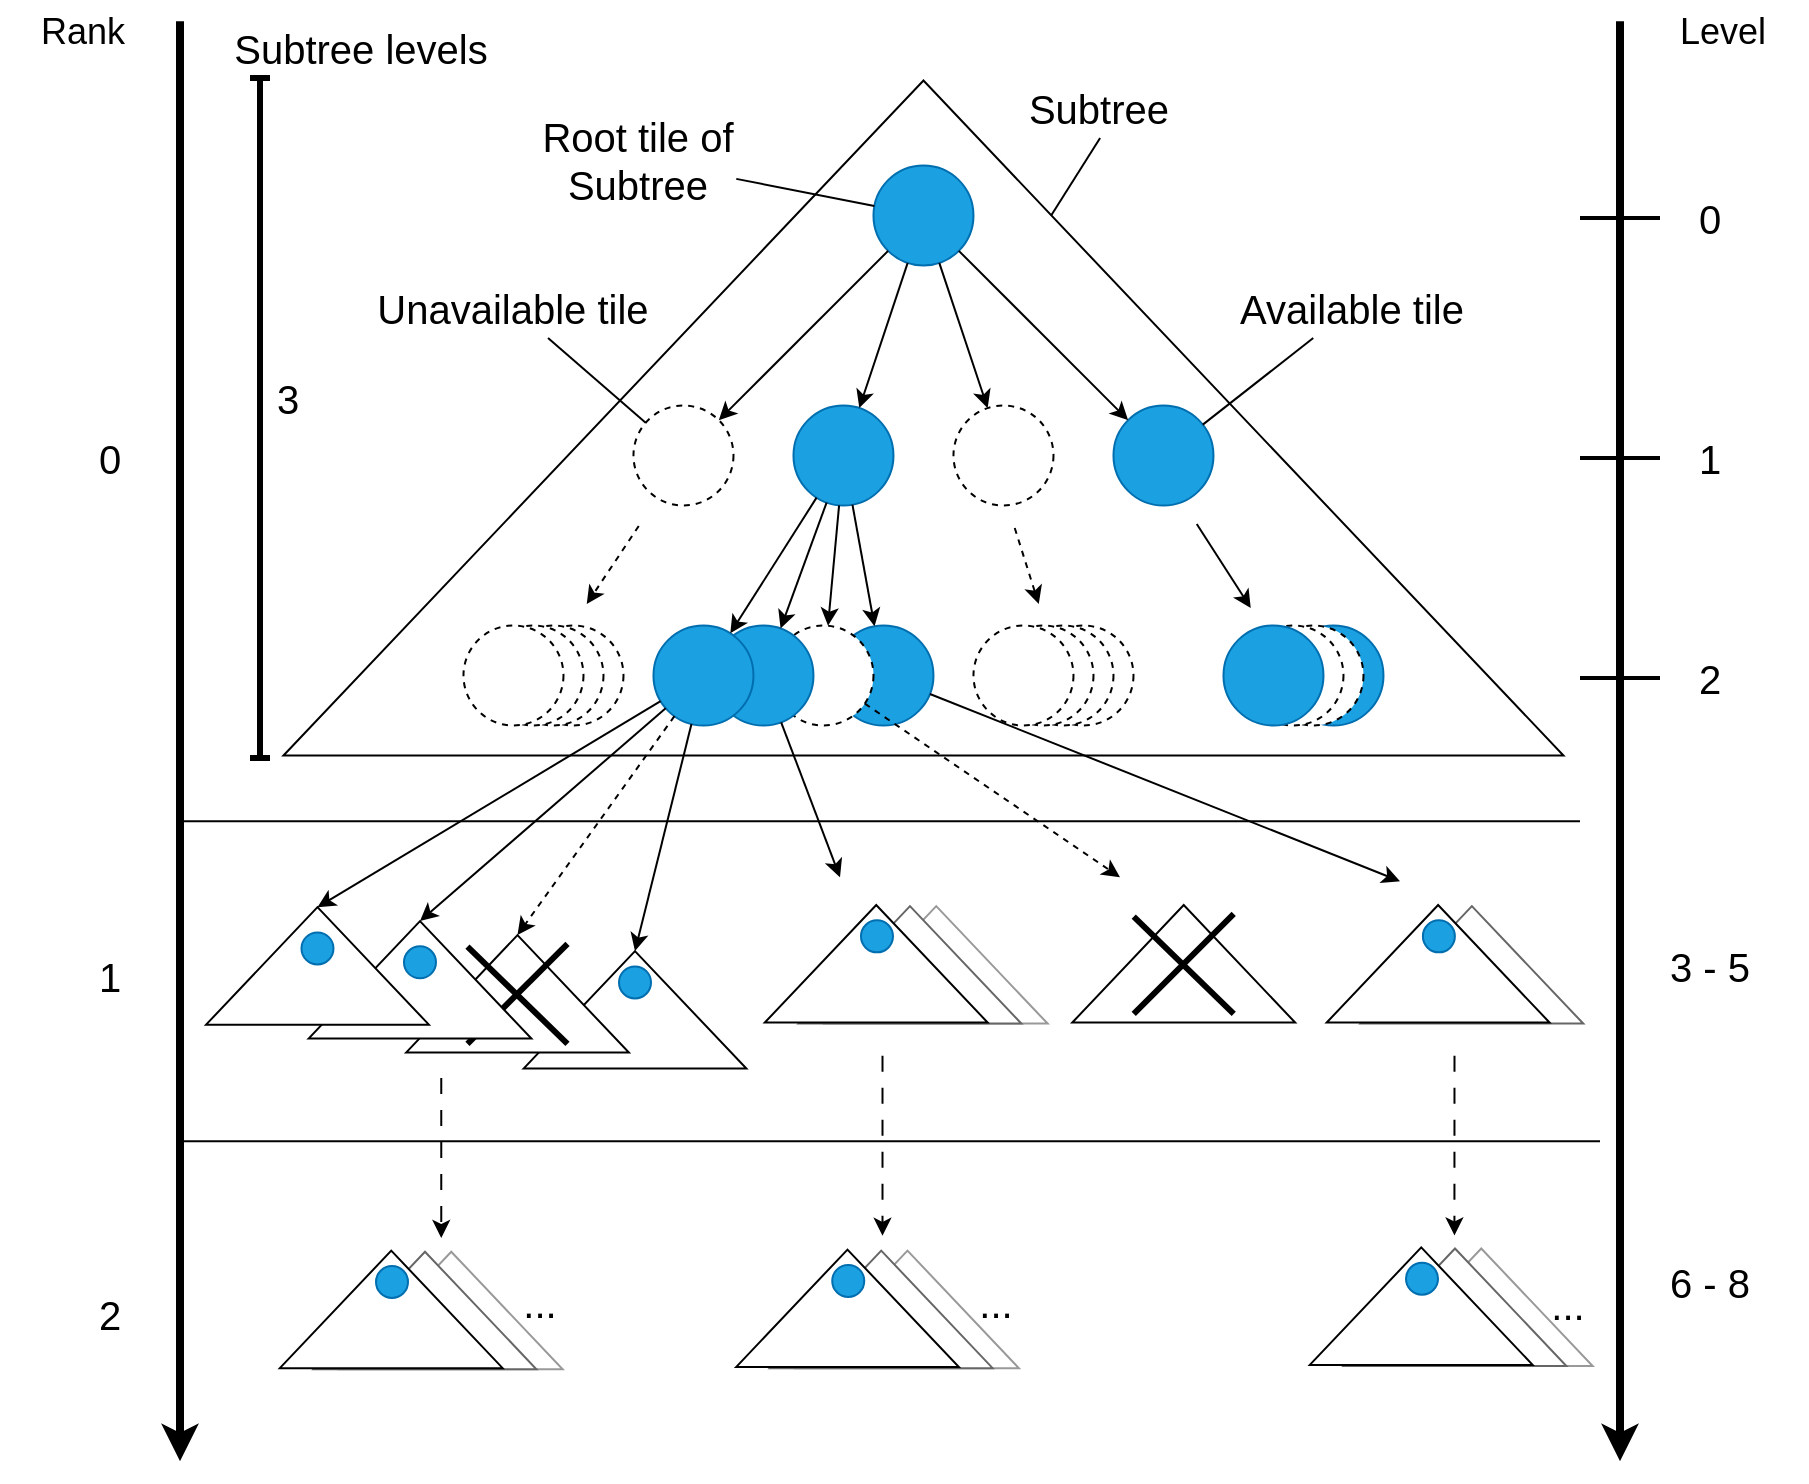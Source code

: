 <mxfile version="24.7.1" type="device">
  <diagram name="Page-1" id="GsoptUx2BKwMgP37zcHH">
    <mxGraphModel dx="1728" dy="915" grid="1" gridSize="10" guides="1" tooltips="1" connect="1" arrows="1" fold="1" page="1" pageScale="1" pageWidth="827" pageHeight="1169" math="0" shadow="0">
      <root>
        <mxCell id="0" />
        <mxCell id="1" parent="0" />
        <mxCell id="QDlO4yR1_Mp4Ph0Y1l6y-395" value="" style="triangle;whiteSpace=wrap;html=1;rotation=-90;fillColor=default;" vertex="1" parent="1">
          <mxGeometry x="592.49" y="467.18" width="58.75" height="111.41" as="geometry" />
        </mxCell>
        <mxCell id="QDlO4yR1_Mp4Ph0Y1l6y-396" value="" style="group" vertex="1" connectable="0" parent="1">
          <mxGeometry x="596.86" y="497.89" width="54.38" height="80.7" as="geometry" />
        </mxCell>
        <mxCell id="QDlO4yR1_Mp4Ph0Y1l6y-397" value="" style="endArrow=none;html=1;rounded=0;strokeWidth=3;" edge="1" parent="QDlO4yR1_Mp4Ph0Y1l6y-396">
          <mxGeometry width="50" height="50" relative="1" as="geometry">
            <mxPoint y="1.41" as="sourcePoint" />
            <mxPoint x="50" y="50" as="targetPoint" />
          </mxGeometry>
        </mxCell>
        <mxCell id="QDlO4yR1_Mp4Ph0Y1l6y-398" value="" style="endArrow=none;html=1;rounded=0;strokeWidth=3;" edge="1" parent="QDlO4yR1_Mp4Ph0Y1l6y-396">
          <mxGeometry width="50" height="50" relative="1" as="geometry">
            <mxPoint y="50" as="sourcePoint" />
            <mxPoint x="50" as="targetPoint" />
          </mxGeometry>
        </mxCell>
        <mxCell id="QDlO4yR1_Mp4Ph0Y1l6y-383" value="" style="triangle;whiteSpace=wrap;html=1;rotation=-90;fillColor=default;strokeColor=#999999;" vertex="1" parent="1">
          <mxGeometry x="468.74" y="467.72" width="58.75" height="111.41" as="geometry" />
        </mxCell>
        <mxCell id="QDlO4yR1_Mp4Ph0Y1l6y-382" value="" style="triangle;whiteSpace=wrap;html=1;rotation=-90;fillColor=default;strokeColor=#666666;" vertex="1" parent="1">
          <mxGeometry x="455.61" y="467.72" width="58.75" height="111.41" as="geometry" />
        </mxCell>
        <mxCell id="QDlO4yR1_Mp4Ph0Y1l6y-372" value="" style="triangle;whiteSpace=wrap;html=1;rotation=-90;fillColor=default;" vertex="1" parent="1">
          <mxGeometry x="318.12" y="490.21" width="58.75" height="111.41" as="geometry" />
        </mxCell>
        <mxCell id="QDlO4yR1_Mp4Ph0Y1l6y-377" value="" style="ellipse;whiteSpace=wrap;html=1;aspect=fixed;fillColor=#1ba1e2;strokeColor=#006EAF;fontColor=#ffffff;" vertex="1" parent="1">
          <mxGeometry x="339.5" y="524.21" width="16" height="16" as="geometry" />
        </mxCell>
        <mxCell id="QDlO4yR1_Mp4Ph0Y1l6y-381" value="" style="triangle;whiteSpace=wrap;html=1;rotation=-90;fillColor=default;" vertex="1" parent="1">
          <mxGeometry x="259.37" y="482.21" width="58.75" height="111.41" as="geometry" />
        </mxCell>
        <mxCell id="QDlO4yR1_Mp4Ph0Y1l6y-373" value="" style="group" vertex="1" connectable="0" parent="1">
          <mxGeometry x="264.37" y="509.07" width="54.38" height="80.7" as="geometry" />
        </mxCell>
        <mxCell id="QDlO4yR1_Mp4Ph0Y1l6y-374" value="" style="endArrow=none;html=1;rounded=0;strokeWidth=3;" edge="1" parent="QDlO4yR1_Mp4Ph0Y1l6y-373">
          <mxGeometry width="50" height="50" relative="1" as="geometry">
            <mxPoint x="-0.63" y="5.26" as="sourcePoint" />
            <mxPoint x="49.37" y="53.85" as="targetPoint" />
          </mxGeometry>
        </mxCell>
        <mxCell id="QDlO4yR1_Mp4Ph0Y1l6y-375" value="" style="endArrow=none;html=1;rounded=0;strokeWidth=3;" edge="1" parent="QDlO4yR1_Mp4Ph0Y1l6y-373">
          <mxGeometry width="50" height="50" relative="1" as="geometry">
            <mxPoint x="-0.63" y="53.85" as="sourcePoint" />
            <mxPoint x="49.37" y="3.85" as="targetPoint" />
          </mxGeometry>
        </mxCell>
        <mxCell id="QDlO4yR1_Mp4Ph0Y1l6y-371" value="" style="triangle;whiteSpace=wrap;html=1;rotation=-90;fillColor=default;" vertex="1" parent="1">
          <mxGeometry x="210.62" y="475.21" width="58.75" height="111.41" as="geometry" />
        </mxCell>
        <mxCell id="QDlO4yR1_Mp4Ph0Y1l6y-1" value="" style="triangle;whiteSpace=wrap;html=1;rotation=-90;fillColor=default;" vertex="1" parent="1">
          <mxGeometry x="322.99" y="-70" width="337.5" height="640" as="geometry" />
        </mxCell>
        <mxCell id="QDlO4yR1_Mp4Ph0Y1l6y-2" value="" style="ellipse;whiteSpace=wrap;html=1;aspect=fixed;fillColor=#1ba1e2;strokeColor=#006EAF;fontColor=#ffffff;" vertex="1" parent="1">
          <mxGeometry x="466.74" y="123.75" width="50" height="50" as="geometry" />
        </mxCell>
        <mxCell id="QDlO4yR1_Mp4Ph0Y1l6y-3" value="" style="ellipse;whiteSpace=wrap;html=1;aspect=fixed;dashed=1;" vertex="1" parent="1">
          <mxGeometry x="346.74" y="243.75" width="50" height="50" as="geometry" />
        </mxCell>
        <mxCell id="QDlO4yR1_Mp4Ph0Y1l6y-4" value="" style="ellipse;whiteSpace=wrap;html=1;aspect=fixed;fillColor=#1ba1e2;fontColor=#ffffff;strokeColor=#006EAF;" vertex="1" parent="1">
          <mxGeometry x="426.74" y="243.75" width="50" height="50" as="geometry" />
        </mxCell>
        <mxCell id="QDlO4yR1_Mp4Ph0Y1l6y-5" value="" style="ellipse;whiteSpace=wrap;html=1;aspect=fixed;dashed=1;" vertex="1" parent="1">
          <mxGeometry x="506.74" y="243.75" width="50" height="50" as="geometry" />
        </mxCell>
        <mxCell id="QDlO4yR1_Mp4Ph0Y1l6y-6" value="" style="ellipse;whiteSpace=wrap;html=1;aspect=fixed;fillColor=#1ba1e2;fontColor=#ffffff;strokeColor=#006EAF;" vertex="1" parent="1">
          <mxGeometry x="586.74" y="243.75" width="50" height="50" as="geometry" />
        </mxCell>
        <mxCell id="QDlO4yR1_Mp4Ph0Y1l6y-23" value="" style="ellipse;whiteSpace=wrap;html=1;aspect=fixed;fillColor=#1ba1e2;fontColor=#ffffff;strokeColor=#006EAF;" vertex="1" parent="1">
          <mxGeometry x="671.74" y="353.75" width="50" height="50" as="geometry" />
        </mxCell>
        <mxCell id="QDlO4yR1_Mp4Ph0Y1l6y-24" value="" style="ellipse;whiteSpace=wrap;html=1;aspect=fixed;dashed=1;" vertex="1" parent="1">
          <mxGeometry x="661.74" y="353.75" width="50" height="50" as="geometry" />
        </mxCell>
        <mxCell id="QDlO4yR1_Mp4Ph0Y1l6y-25" value="" style="ellipse;whiteSpace=wrap;html=1;aspect=fixed;dashed=1;" vertex="1" parent="1">
          <mxGeometry x="651.74" y="353.75" width="50" height="50" as="geometry" />
        </mxCell>
        <mxCell id="QDlO4yR1_Mp4Ph0Y1l6y-26" value="" style="ellipse;whiteSpace=wrap;html=1;aspect=fixed;fillColor=#1ba1e2;fontColor=#ffffff;strokeColor=#006EAF;" vertex="1" parent="1">
          <mxGeometry x="641.74" y="353.75" width="50" height="50" as="geometry" />
        </mxCell>
        <mxCell id="QDlO4yR1_Mp4Ph0Y1l6y-13" value="" style="ellipse;whiteSpace=wrap;html=1;aspect=fixed;fillColor=#1ba1e2;fontColor=#ffffff;strokeColor=#006EAF;" vertex="1" parent="1">
          <mxGeometry x="446.74" y="353.75" width="50" height="50" as="geometry" />
        </mxCell>
        <mxCell id="QDlO4yR1_Mp4Ph0Y1l6y-14" value="" style="ellipse;whiteSpace=wrap;html=1;aspect=fixed;dashed=1;" vertex="1" parent="1">
          <mxGeometry x="416.74" y="353.75" width="50" height="50" as="geometry" />
        </mxCell>
        <mxCell id="QDlO4yR1_Mp4Ph0Y1l6y-15" value="" style="ellipse;whiteSpace=wrap;html=1;aspect=fixed;fillColor=#1ba1e2;fontColor=#ffffff;strokeColor=#006EAF;" vertex="1" parent="1">
          <mxGeometry x="386.74" y="353.75" width="50" height="50" as="geometry" />
        </mxCell>
        <mxCell id="QDlO4yR1_Mp4Ph0Y1l6y-16" value="" style="ellipse;whiteSpace=wrap;html=1;aspect=fixed;fillColor=#1ba1e2;fontColor=#ffffff;strokeColor=#006EAF;" vertex="1" parent="1">
          <mxGeometry x="356.74" y="353.75" width="50" height="50" as="geometry" />
        </mxCell>
        <mxCell id="QDlO4yR1_Mp4Ph0Y1l6y-355" value="" style="triangle;whiteSpace=wrap;html=1;rotation=-90;fillColor=default;" vertex="1" parent="1">
          <mxGeometry x="159.37" y="468.26" width="58.75" height="111.41" as="geometry" />
        </mxCell>
        <mxCell id="QDlO4yR1_Mp4Ph0Y1l6y-356" value="" style="triangle;whiteSpace=wrap;html=1;rotation=-90;fillColor=default;" vertex="1" parent="1">
          <mxGeometry x="438.74" y="467.18" width="58.75" height="111.41" as="geometry" />
        </mxCell>
        <mxCell id="QDlO4yR1_Mp4Ph0Y1l6y-360" value="" style="endArrow=classic;html=1;rounded=0;entryX=1;entryY=0.5;entryDx=0;entryDy=0;" edge="1" parent="1" source="QDlO4yR1_Mp4Ph0Y1l6y-16" target="QDlO4yR1_Mp4Ph0Y1l6y-355">
          <mxGeometry width="50" height="50" relative="1" as="geometry">
            <mxPoint x="462.5" y="433.75" as="sourcePoint" />
            <mxPoint x="512.5" y="383.75" as="targetPoint" />
          </mxGeometry>
        </mxCell>
        <mxCell id="QDlO4yR1_Mp4Ph0Y1l6y-361" value="" style="endArrow=classic;html=1;rounded=0;" edge="1" parent="1" source="QDlO4yR1_Mp4Ph0Y1l6y-15">
          <mxGeometry width="50" height="50" relative="1" as="geometry">
            <mxPoint x="362.5" y="413.75" as="sourcePoint" />
            <mxPoint x="450" y="479.62" as="targetPoint" />
          </mxGeometry>
        </mxCell>
        <mxCell id="QDlO4yR1_Mp4Ph0Y1l6y-367" value="" style="ellipse;whiteSpace=wrap;html=1;aspect=fixed;fillColor=#1ba1e2;strokeColor=#006EAF;fontColor=#ffffff;" vertex="1" parent="1">
          <mxGeometry x="180.74" y="507.21" width="16" height="16" as="geometry" />
        </mxCell>
        <mxCell id="QDlO4yR1_Mp4Ph0Y1l6y-368" value="" style="ellipse;whiteSpace=wrap;html=1;aspect=fixed;fillColor=#1ba1e2;strokeColor=#006EAF;fontColor=#ffffff;" vertex="1" parent="1">
          <mxGeometry x="460.49" y="501.18" width="16" height="16" as="geometry" />
        </mxCell>
        <mxCell id="QDlO4yR1_Mp4Ph0Y1l6y-370" value="&lt;font style=&quot;font-size: 20px;&quot;&gt;Subtree&lt;/font&gt;" style="text;html=1;align=center;verticalAlign=middle;whiteSpace=wrap;rounded=0;" vertex="1" parent="1">
          <mxGeometry x="538.49" y="80" width="83.13" height="30" as="geometry" />
        </mxCell>
        <mxCell id="QDlO4yR1_Mp4Ph0Y1l6y-376" value="" style="ellipse;whiteSpace=wrap;html=1;aspect=fixed;fillColor=#1ba1e2;strokeColor=#006EAF;fontColor=#ffffff;" vertex="1" parent="1">
          <mxGeometry x="231.99" y="514.16" width="16" height="16" as="geometry" />
        </mxCell>
        <mxCell id="QDlO4yR1_Mp4Ph0Y1l6y-378" value="" style="endArrow=classic;html=1;rounded=0;entryX=1;entryY=0.5;entryDx=0;entryDy=0;" edge="1" parent="1" source="QDlO4yR1_Mp4Ph0Y1l6y-16" target="QDlO4yR1_Mp4Ph0Y1l6y-371">
          <mxGeometry width="50" height="50" relative="1" as="geometry">
            <mxPoint x="340.63" y="401" as="sourcePoint" />
            <mxPoint x="119.63" y="529" as="targetPoint" />
          </mxGeometry>
        </mxCell>
        <mxCell id="QDlO4yR1_Mp4Ph0Y1l6y-379" value="" style="endArrow=classic;html=1;rounded=0;entryX=1;entryY=0.5;entryDx=0;entryDy=0;" edge="1" parent="1" source="QDlO4yR1_Mp4Ph0Y1l6y-16" target="QDlO4yR1_Mp4Ph0Y1l6y-372">
          <mxGeometry width="50" height="50" relative="1" as="geometry">
            <mxPoint x="350.63" y="411" as="sourcePoint" />
            <mxPoint x="129.63" y="539" as="targetPoint" />
          </mxGeometry>
        </mxCell>
        <mxCell id="QDlO4yR1_Mp4Ph0Y1l6y-385" value="" style="triangle;whiteSpace=wrap;html=1;rotation=-90;fillColor=default;strokeColor=#666666;" vertex="1" parent="1">
          <mxGeometry x="736.56" y="467.72" width="58.75" height="111.41" as="geometry" />
        </mxCell>
        <mxCell id="QDlO4yR1_Mp4Ph0Y1l6y-386" value="" style="triangle;whiteSpace=wrap;html=1;rotation=-90;fillColor=default;" vertex="1" parent="1">
          <mxGeometry x="719.69" y="467.18" width="58.75" height="111.41" as="geometry" />
        </mxCell>
        <mxCell id="QDlO4yR1_Mp4Ph0Y1l6y-387" value="" style="ellipse;whiteSpace=wrap;html=1;aspect=fixed;fillColor=#1ba1e2;strokeColor=#006EAF;fontColor=#ffffff;" vertex="1" parent="1">
          <mxGeometry x="741.44" y="501.18" width="16" height="16" as="geometry" />
        </mxCell>
        <mxCell id="QDlO4yR1_Mp4Ph0Y1l6y-388" value="" style="endArrow=classic;html=1;rounded=0;" edge="1" parent="1" source="QDlO4yR1_Mp4Ph0Y1l6y-13">
          <mxGeometry width="50" height="50" relative="1" as="geometry">
            <mxPoint x="404.63" y="410" as="sourcePoint" />
            <mxPoint x="730" y="481.62" as="targetPoint" />
          </mxGeometry>
        </mxCell>
        <mxCell id="QDlO4yR1_Mp4Ph0Y1l6y-389" value="" style="endArrow=classic;html=1;rounded=0;entryX=1;entryY=0.5;entryDx=0;entryDy=0;dashed=1;" edge="1" parent="1" source="QDlO4yR1_Mp4Ph0Y1l6y-16" target="QDlO4yR1_Mp4Ph0Y1l6y-381">
          <mxGeometry width="50" height="50" relative="1" as="geometry">
            <mxPoint x="356.63" y="413" as="sourcePoint" />
            <mxPoint x="318.63" y="573" as="targetPoint" />
          </mxGeometry>
        </mxCell>
        <mxCell id="QDlO4yR1_Mp4Ph0Y1l6y-390" value="" style="endArrow=classic;html=1;rounded=0;dashed=1;" edge="1" parent="1" source="QDlO4yR1_Mp4Ph0Y1l6y-14">
          <mxGeometry width="50" height="50" relative="1" as="geometry">
            <mxPoint x="404.63" y="410" as="sourcePoint" />
            <mxPoint x="590" y="479.62" as="targetPoint" />
          </mxGeometry>
        </mxCell>
        <mxCell id="QDlO4yR1_Mp4Ph0Y1l6y-392" value="" style="endArrow=none;html=1;rounded=0;entryX=0.5;entryY=1;entryDx=0;entryDy=0;" edge="1" parent="1" source="QDlO4yR1_Mp4Ph0Y1l6y-1" target="QDlO4yR1_Mp4Ph0Y1l6y-370">
          <mxGeometry width="50" height="50" relative="1" as="geometry">
            <mxPoint x="429.87" y="410" as="sourcePoint" />
            <mxPoint x="479.87" y="360" as="targetPoint" />
          </mxGeometry>
        </mxCell>
        <mxCell id="QDlO4yR1_Mp4Ph0Y1l6y-393" value="&lt;font style=&quot;font-size: 20px;&quot;&gt;Available tile&lt;/font&gt;" style="text;html=1;align=center;verticalAlign=middle;whiteSpace=wrap;rounded=0;" vertex="1" parent="1">
          <mxGeometry x="641.65" y="180" width="128.22" height="30" as="geometry" />
        </mxCell>
        <mxCell id="QDlO4yR1_Mp4Ph0Y1l6y-394" value="" style="endArrow=none;html=1;rounded=0;" edge="1" parent="1" source="QDlO4yR1_Mp4Ph0Y1l6y-6" target="QDlO4yR1_Mp4Ph0Y1l6y-393">
          <mxGeometry width="50" height="50" relative="1" as="geometry">
            <mxPoint x="565.87" y="159" as="sourcePoint" />
            <mxPoint x="589.87" y="120" as="targetPoint" />
          </mxGeometry>
        </mxCell>
        <mxCell id="QDlO4yR1_Mp4Ph0Y1l6y-399" value="&lt;font style=&quot;font-size: 20px;&quot;&gt;Unavailable t&lt;/font&gt;&lt;span style=&quot;font-size: 20px; background-color: initial;&quot;&gt;ile&lt;/span&gt;" style="text;html=1;align=center;verticalAlign=middle;whiteSpace=wrap;rounded=0;" vertex="1" parent="1">
          <mxGeometry x="206.24" y="180" width="161" height="30" as="geometry" />
        </mxCell>
        <mxCell id="QDlO4yR1_Mp4Ph0Y1l6y-400" value="" style="endArrow=none;html=1;rounded=0;" edge="1" parent="1" source="QDlO4yR1_Mp4Ph0Y1l6y-399" target="QDlO4yR1_Mp4Ph0Y1l6y-3">
          <mxGeometry width="50" height="50" relative="1" as="geometry">
            <mxPoint x="429.87" y="350" as="sourcePoint" />
            <mxPoint x="479.87" y="300" as="targetPoint" />
          </mxGeometry>
        </mxCell>
        <mxCell id="QDlO4yR1_Mp4Ph0Y1l6y-401" value="" style="endArrow=none;html=1;rounded=0;" edge="1" parent="1">
          <mxGeometry width="50" height="50" relative="1" as="geometry">
            <mxPoint x="120" y="451.62" as="sourcePoint" />
            <mxPoint x="820" y="451.62" as="targetPoint" />
          </mxGeometry>
        </mxCell>
        <mxCell id="QDlO4yR1_Mp4Ph0Y1l6y-402" value="" style="endArrow=none;html=1;rounded=0;" edge="1" parent="1">
          <mxGeometry width="50" height="50" relative="1" as="geometry">
            <mxPoint x="120" y="611.62" as="sourcePoint" />
            <mxPoint x="830" y="611.62" as="targetPoint" />
          </mxGeometry>
        </mxCell>
        <mxCell id="QDlO4yR1_Mp4Ph0Y1l6y-403" value="" style="endArrow=classic;html=1;rounded=0;dashed=1;dashPattern=8 8;" edge="1" parent="1">
          <mxGeometry width="50" height="50" relative="1" as="geometry">
            <mxPoint x="250.63" y="580" as="sourcePoint" />
            <mxPoint x="250.63" y="660" as="targetPoint" />
          </mxGeometry>
        </mxCell>
        <mxCell id="QDlO4yR1_Mp4Ph0Y1l6y-404" value="" style="endArrow=classic;html=1;rounded=0;dashed=1;dashPattern=8 8;" edge="1" parent="1">
          <mxGeometry width="50" height="50" relative="1" as="geometry">
            <mxPoint x="471.25" y="568.92" as="sourcePoint" />
            <mxPoint x="471.25" y="658.92" as="targetPoint" />
          </mxGeometry>
        </mxCell>
        <mxCell id="QDlO4yR1_Mp4Ph0Y1l6y-405" value="" style="endArrow=classic;html=1;rounded=0;dashed=1;dashPattern=8 8;" edge="1" parent="1">
          <mxGeometry width="50" height="50" relative="1" as="geometry">
            <mxPoint x="757.25" y="568.92" as="sourcePoint" />
            <mxPoint x="757.21" y="658.69" as="targetPoint" />
          </mxGeometry>
        </mxCell>
        <mxCell id="QDlO4yR1_Mp4Ph0Y1l6y-406" value="" style="triangle;whiteSpace=wrap;html=1;rotation=-90;fillColor=default;strokeColor=#999999;" vertex="1" parent="1">
          <mxGeometry x="226.25" y="640.54" width="58.75" height="111.41" as="geometry" />
        </mxCell>
        <mxCell id="QDlO4yR1_Mp4Ph0Y1l6y-407" value="" style="triangle;whiteSpace=wrap;html=1;rotation=-90;fillColor=default;strokeColor=#666666;" vertex="1" parent="1">
          <mxGeometry x="213.12" y="640.54" width="58.75" height="111.41" as="geometry" />
        </mxCell>
        <mxCell id="QDlO4yR1_Mp4Ph0Y1l6y-408" value="" style="triangle;whiteSpace=wrap;html=1;rotation=-90;fillColor=default;" vertex="1" parent="1">
          <mxGeometry x="196.25" y="640.0" width="58.75" height="111.41" as="geometry" />
        </mxCell>
        <mxCell id="QDlO4yR1_Mp4Ph0Y1l6y-409" value="" style="ellipse;whiteSpace=wrap;html=1;aspect=fixed;fillColor=#1ba1e2;strokeColor=#006EAF;fontColor=#ffffff;" vertex="1" parent="1">
          <mxGeometry x="218" y="674.0" width="16" height="16" as="geometry" />
        </mxCell>
        <mxCell id="QDlO4yR1_Mp4Ph0Y1l6y-410" value="" style="triangle;whiteSpace=wrap;html=1;rotation=-90;fillColor=default;strokeColor=#999999;" vertex="1" parent="1">
          <mxGeometry x="454.37" y="640" width="58.75" height="111.41" as="geometry" />
        </mxCell>
        <mxCell id="QDlO4yR1_Mp4Ph0Y1l6y-411" value="" style="triangle;whiteSpace=wrap;html=1;rotation=-90;fillColor=default;strokeColor=#666666;" vertex="1" parent="1">
          <mxGeometry x="441.24" y="640" width="58.75" height="111.41" as="geometry" />
        </mxCell>
        <mxCell id="QDlO4yR1_Mp4Ph0Y1l6y-412" value="" style="triangle;whiteSpace=wrap;html=1;rotation=-90;fillColor=default;" vertex="1" parent="1">
          <mxGeometry x="424.37" y="639.46" width="58.75" height="111.41" as="geometry" />
        </mxCell>
        <mxCell id="QDlO4yR1_Mp4Ph0Y1l6y-413" value="" style="ellipse;whiteSpace=wrap;html=1;aspect=fixed;fillColor=#1ba1e2;strokeColor=#006EAF;fontColor=#ffffff;" vertex="1" parent="1">
          <mxGeometry x="446.12" y="673.46" width="16" height="16" as="geometry" />
        </mxCell>
        <mxCell id="QDlO4yR1_Mp4Ph0Y1l6y-414" value="" style="triangle;whiteSpace=wrap;html=1;rotation=-90;fillColor=default;strokeColor=#999999;" vertex="1" parent="1">
          <mxGeometry x="741.25" y="638.92" width="58.75" height="111.41" as="geometry" />
        </mxCell>
        <mxCell id="QDlO4yR1_Mp4Ph0Y1l6y-415" value="" style="triangle;whiteSpace=wrap;html=1;rotation=-90;fillColor=default;strokeColor=#666666;" vertex="1" parent="1">
          <mxGeometry x="728.12" y="638.92" width="58.75" height="111.41" as="geometry" />
        </mxCell>
        <mxCell id="QDlO4yR1_Mp4Ph0Y1l6y-416" value="" style="triangle;whiteSpace=wrap;html=1;rotation=-90;fillColor=default;" vertex="1" parent="1">
          <mxGeometry x="711.25" y="638.38" width="58.75" height="111.41" as="geometry" />
        </mxCell>
        <mxCell id="QDlO4yR1_Mp4Ph0Y1l6y-417" value="" style="ellipse;whiteSpace=wrap;html=1;aspect=fixed;fillColor=#1ba1e2;strokeColor=#006EAF;fontColor=#ffffff;" vertex="1" parent="1">
          <mxGeometry x="733" y="672.38" width="16" height="16" as="geometry" />
        </mxCell>
        <mxCell id="QDlO4yR1_Mp4Ph0Y1l6y-418" value="" style="endArrow=classic;html=1;rounded=0;strokeWidth=4;" edge="1" parent="1">
          <mxGeometry width="50" height="50" relative="1" as="geometry">
            <mxPoint x="120" y="51.62" as="sourcePoint" />
            <mxPoint x="120" y="771.62" as="targetPoint" />
          </mxGeometry>
        </mxCell>
        <mxCell id="QDlO4yR1_Mp4Ph0Y1l6y-420" value="&lt;font style=&quot;font-size: 18px;&quot;&gt;Rank&lt;/font&gt;" style="text;html=1;align=center;verticalAlign=middle;whiteSpace=wrap;rounded=0;" vertex="1" parent="1">
          <mxGeometry x="30" y="41.62" width="83.13" height="30" as="geometry" />
        </mxCell>
        <mxCell id="QDlO4yR1_Mp4Ph0Y1l6y-421" value="&lt;font style=&quot;font-size: 20px;&quot;&gt;0&lt;/font&gt;" style="text;html=1;align=center;verticalAlign=middle;whiteSpace=wrap;rounded=0;" vertex="1" parent="1">
          <mxGeometry x="70" y="250.37" width="30" height="40" as="geometry" />
        </mxCell>
        <mxCell id="QDlO4yR1_Mp4Ph0Y1l6y-423" value="&lt;font style=&quot;font-size: 20px;&quot;&gt;1&lt;/font&gt;" style="text;html=1;align=center;verticalAlign=middle;whiteSpace=wrap;rounded=0;" vertex="1" parent="1">
          <mxGeometry x="70" y="508.69" width="30" height="40" as="geometry" />
        </mxCell>
        <mxCell id="QDlO4yR1_Mp4Ph0Y1l6y-424" value="&lt;font style=&quot;font-size: 20px;&quot;&gt;2&lt;/font&gt;" style="text;html=1;align=center;verticalAlign=middle;whiteSpace=wrap;rounded=0;" vertex="1" parent="1">
          <mxGeometry x="70" y="678.4" width="30" height="40" as="geometry" />
        </mxCell>
        <mxCell id="QDlO4yR1_Mp4Ph0Y1l6y-426" value="" style="endArrow=classic;html=1;rounded=0;strokeWidth=4;" edge="1" parent="1">
          <mxGeometry width="50" height="50" relative="1" as="geometry">
            <mxPoint x="840" y="51.62" as="sourcePoint" />
            <mxPoint x="840" y="771.62" as="targetPoint" />
          </mxGeometry>
        </mxCell>
        <mxCell id="QDlO4yR1_Mp4Ph0Y1l6y-427" value="&lt;font style=&quot;font-size: 18px;&quot;&gt;Level&lt;/font&gt;" style="text;html=1;align=center;verticalAlign=middle;whiteSpace=wrap;rounded=0;" vertex="1" parent="1">
          <mxGeometry x="850" y="41.62" width="83.13" height="30" as="geometry" />
        </mxCell>
        <mxCell id="QDlO4yR1_Mp4Ph0Y1l6y-428" value="&lt;font style=&quot;font-size: 20px;&quot;&gt;0&lt;/font&gt;" style="text;html=1;align=center;verticalAlign=middle;whiteSpace=wrap;rounded=0;" vertex="1" parent="1">
          <mxGeometry x="870" y="130.37" width="30" height="40" as="geometry" />
        </mxCell>
        <mxCell id="QDlO4yR1_Mp4Ph0Y1l6y-429" value="&lt;font style=&quot;font-size: 20px;&quot;&gt;1&lt;/font&gt;" style="text;html=1;align=center;verticalAlign=middle;whiteSpace=wrap;rounded=0;" vertex="1" parent="1">
          <mxGeometry x="870" y="250.37" width="30" height="40" as="geometry" />
        </mxCell>
        <mxCell id="QDlO4yR1_Mp4Ph0Y1l6y-430" value="&lt;font style=&quot;font-size: 20px;&quot;&gt;2&lt;/font&gt;" style="text;html=1;align=center;verticalAlign=middle;whiteSpace=wrap;rounded=0;" vertex="1" parent="1">
          <mxGeometry x="870" y="360.37" width="30" height="40" as="geometry" />
        </mxCell>
        <mxCell id="QDlO4yR1_Mp4Ph0Y1l6y-433" value="&lt;font style=&quot;font-size: 20px;&quot;&gt;6 - 8&lt;/font&gt;" style="text;html=1;align=center;verticalAlign=middle;whiteSpace=wrap;rounded=0;" vertex="1" parent="1">
          <mxGeometry x="855" y="662" width="60" height="40" as="geometry" />
        </mxCell>
        <mxCell id="QDlO4yR1_Mp4Ph0Y1l6y-437" value="" style="endArrow=none;html=1;rounded=0;strokeWidth=2;" edge="1" parent="1">
          <mxGeometry width="50" height="50" relative="1" as="geometry">
            <mxPoint x="820" y="149.95" as="sourcePoint" />
            <mxPoint x="860" y="149.95" as="targetPoint" />
          </mxGeometry>
        </mxCell>
        <mxCell id="QDlO4yR1_Mp4Ph0Y1l6y-438" value="" style="endArrow=none;html=1;rounded=0;strokeWidth=2;" edge="1" parent="1">
          <mxGeometry width="50" height="50" relative="1" as="geometry">
            <mxPoint x="820" y="269.95" as="sourcePoint" />
            <mxPoint x="860" y="269.95" as="targetPoint" />
          </mxGeometry>
        </mxCell>
        <mxCell id="QDlO4yR1_Mp4Ph0Y1l6y-439" value="" style="endArrow=none;html=1;rounded=0;strokeWidth=2;" edge="1" parent="1">
          <mxGeometry width="50" height="50" relative="1" as="geometry">
            <mxPoint x="820" y="379.95" as="sourcePoint" />
            <mxPoint x="860" y="379.95" as="targetPoint" />
          </mxGeometry>
        </mxCell>
        <mxCell id="QDlO4yR1_Mp4Ph0Y1l6y-444" value="&lt;font style=&quot;font-size: 20px;&quot;&gt;...&lt;/font&gt;" style="text;html=1;align=center;verticalAlign=middle;whiteSpace=wrap;rounded=0;" vertex="1" parent="1">
          <mxGeometry x="285" y="672.38" width="30" height="40" as="geometry" />
        </mxCell>
        <mxCell id="QDlO4yR1_Mp4Ph0Y1l6y-445" value="&lt;font style=&quot;font-size: 20px;&quot;&gt;...&lt;/font&gt;" style="text;html=1;align=center;verticalAlign=middle;whiteSpace=wrap;rounded=0;" vertex="1" parent="1">
          <mxGeometry x="513.12" y="672.38" width="30" height="40" as="geometry" />
        </mxCell>
        <mxCell id="QDlO4yR1_Mp4Ph0Y1l6y-446" value="&lt;font style=&quot;font-size: 20px;&quot;&gt;...&lt;/font&gt;" style="text;html=1;align=center;verticalAlign=middle;whiteSpace=wrap;rounded=0;" vertex="1" parent="1">
          <mxGeometry x="799.37" y="673.46" width="30" height="40" as="geometry" />
        </mxCell>
        <mxCell id="QDlO4yR1_Mp4Ph0Y1l6y-447" value="&lt;font style=&quot;font-size: 20px;&quot;&gt;3 - 5&lt;/font&gt;" style="text;html=1;align=center;verticalAlign=middle;whiteSpace=wrap;rounded=0;" vertex="1" parent="1">
          <mxGeometry x="855" y="503.97" width="60" height="40" as="geometry" />
        </mxCell>
        <mxCell id="QDlO4yR1_Mp4Ph0Y1l6y-8" value="" style="ellipse;whiteSpace=wrap;html=1;aspect=fixed;dashed=1;" vertex="1" parent="1">
          <mxGeometry x="291.74" y="353.75" width="50" height="50" as="geometry" />
        </mxCell>
        <mxCell id="QDlO4yR1_Mp4Ph0Y1l6y-7" value="" style="ellipse;whiteSpace=wrap;html=1;aspect=fixed;dashed=1;" vertex="1" parent="1">
          <mxGeometry x="281.74" y="353.75" width="50" height="50" as="geometry" />
        </mxCell>
        <mxCell id="QDlO4yR1_Mp4Ph0Y1l6y-9" value="" style="ellipse;whiteSpace=wrap;html=1;aspect=fixed;dashed=1;" vertex="1" parent="1">
          <mxGeometry x="271.74" y="353.75" width="50" height="50" as="geometry" />
        </mxCell>
        <mxCell id="QDlO4yR1_Mp4Ph0Y1l6y-10" value="" style="ellipse;whiteSpace=wrap;html=1;aspect=fixed;dashed=1;" vertex="1" parent="1">
          <mxGeometry x="261.74" y="353.75" width="50" height="50" as="geometry" />
        </mxCell>
        <mxCell id="QDlO4yR1_Mp4Ph0Y1l6y-18" value="" style="ellipse;whiteSpace=wrap;html=1;aspect=fixed;dashed=1;" vertex="1" parent="1">
          <mxGeometry x="546.74" y="353.75" width="50" height="50" as="geometry" />
        </mxCell>
        <mxCell id="QDlO4yR1_Mp4Ph0Y1l6y-19" value="" style="ellipse;whiteSpace=wrap;html=1;aspect=fixed;dashed=1;" vertex="1" parent="1">
          <mxGeometry x="536.74" y="353.75" width="50" height="50" as="geometry" />
        </mxCell>
        <mxCell id="QDlO4yR1_Mp4Ph0Y1l6y-20" value="" style="ellipse;whiteSpace=wrap;html=1;aspect=fixed;dashed=1;" vertex="1" parent="1">
          <mxGeometry x="526.74" y="353.75" width="50" height="50" as="geometry" />
        </mxCell>
        <mxCell id="QDlO4yR1_Mp4Ph0Y1l6y-21" value="" style="ellipse;whiteSpace=wrap;html=1;aspect=fixed;dashed=1;" vertex="1" parent="1">
          <mxGeometry x="516.74" y="353.75" width="50" height="50" as="geometry" />
        </mxCell>
        <mxCell id="QDlO4yR1_Mp4Ph0Y1l6y-448" value="" style="endArrow=classic;html=1;rounded=0;" edge="1" parent="1" source="QDlO4yR1_Mp4Ph0Y1l6y-2" target="QDlO4yR1_Mp4Ph0Y1l6y-4">
          <mxGeometry width="50" height="50" relative="1" as="geometry">
            <mxPoint x="602.37" y="510" as="sourcePoint" />
            <mxPoint x="652.37" y="460" as="targetPoint" />
          </mxGeometry>
        </mxCell>
        <mxCell id="QDlO4yR1_Mp4Ph0Y1l6y-449" value="" style="endArrow=classic;html=1;rounded=0;" edge="1" parent="1" source="QDlO4yR1_Mp4Ph0Y1l6y-2" target="QDlO4yR1_Mp4Ph0Y1l6y-5">
          <mxGeometry width="50" height="50" relative="1" as="geometry">
            <mxPoint x="494.37" y="182" as="sourcePoint" />
            <mxPoint x="469.37" y="255" as="targetPoint" />
          </mxGeometry>
        </mxCell>
        <mxCell id="QDlO4yR1_Mp4Ph0Y1l6y-450" value="" style="endArrow=classic;html=1;rounded=0;" edge="1" parent="1" source="QDlO4yR1_Mp4Ph0Y1l6y-2" target="QDlO4yR1_Mp4Ph0Y1l6y-6">
          <mxGeometry width="50" height="50" relative="1" as="geometry">
            <mxPoint x="504.37" y="192" as="sourcePoint" />
            <mxPoint x="479.37" y="265" as="targetPoint" />
          </mxGeometry>
        </mxCell>
        <mxCell id="QDlO4yR1_Mp4Ph0Y1l6y-451" value="" style="endArrow=classic;html=1;rounded=0;" edge="1" parent="1" source="QDlO4yR1_Mp4Ph0Y1l6y-2" target="QDlO4yR1_Mp4Ph0Y1l6y-3">
          <mxGeometry width="50" height="50" relative="1" as="geometry">
            <mxPoint x="514.37" y="202" as="sourcePoint" />
            <mxPoint x="489.37" y="275" as="targetPoint" />
          </mxGeometry>
        </mxCell>
        <mxCell id="QDlO4yR1_Mp4Ph0Y1l6y-453" value="" style="endArrow=classic;html=1;rounded=0;" edge="1" parent="1" source="QDlO4yR1_Mp4Ph0Y1l6y-4" target="QDlO4yR1_Mp4Ph0Y1l6y-16">
          <mxGeometry width="50" height="50" relative="1" as="geometry">
            <mxPoint x="534.37" y="222" as="sourcePoint" />
            <mxPoint x="509.37" y="295" as="targetPoint" />
          </mxGeometry>
        </mxCell>
        <mxCell id="QDlO4yR1_Mp4Ph0Y1l6y-454" value="" style="endArrow=classic;html=1;rounded=0;" edge="1" parent="1" source="QDlO4yR1_Mp4Ph0Y1l6y-4" target="QDlO4yR1_Mp4Ph0Y1l6y-15">
          <mxGeometry width="50" height="50" relative="1" as="geometry">
            <mxPoint x="544.37" y="232" as="sourcePoint" />
            <mxPoint x="519.37" y="305" as="targetPoint" />
          </mxGeometry>
        </mxCell>
        <mxCell id="QDlO4yR1_Mp4Ph0Y1l6y-455" value="" style="endArrow=classic;html=1;rounded=0;" edge="1" parent="1" source="QDlO4yR1_Mp4Ph0Y1l6y-4" target="QDlO4yR1_Mp4Ph0Y1l6y-14">
          <mxGeometry width="50" height="50" relative="1" as="geometry">
            <mxPoint x="554.37" y="242" as="sourcePoint" />
            <mxPoint x="529.37" y="315" as="targetPoint" />
          </mxGeometry>
        </mxCell>
        <mxCell id="QDlO4yR1_Mp4Ph0Y1l6y-456" value="" style="endArrow=classic;html=1;rounded=0;" edge="1" parent="1" source="QDlO4yR1_Mp4Ph0Y1l6y-4" target="QDlO4yR1_Mp4Ph0Y1l6y-13">
          <mxGeometry width="50" height="50" relative="1" as="geometry">
            <mxPoint x="564.37" y="252" as="sourcePoint" />
            <mxPoint x="539.37" y="325" as="targetPoint" />
          </mxGeometry>
        </mxCell>
        <mxCell id="QDlO4yR1_Mp4Ph0Y1l6y-457" value="" style="endArrow=classic;html=1;rounded=0;" edge="1" parent="1">
          <mxGeometry width="50" height="50" relative="1" as="geometry">
            <mxPoint x="628.37" y="303" as="sourcePoint" />
            <mxPoint x="655.37" y="345" as="targetPoint" />
          </mxGeometry>
        </mxCell>
        <mxCell id="QDlO4yR1_Mp4Ph0Y1l6y-458" value="" style="endArrow=classic;html=1;rounded=0;dashed=1;" edge="1" parent="1">
          <mxGeometry width="50" height="50" relative="1" as="geometry">
            <mxPoint x="537.37" y="305" as="sourcePoint" />
            <mxPoint x="549.37" y="343" as="targetPoint" />
          </mxGeometry>
        </mxCell>
        <mxCell id="QDlO4yR1_Mp4Ph0Y1l6y-459" value="" style="endArrow=classic;html=1;rounded=0;dashed=1;" edge="1" parent="1">
          <mxGeometry width="50" height="50" relative="1" as="geometry">
            <mxPoint x="349.37" y="304" as="sourcePoint" />
            <mxPoint x="323.37" y="343" as="targetPoint" />
          </mxGeometry>
        </mxCell>
        <mxCell id="QDlO4yR1_Mp4Ph0Y1l6y-460" value="" style="endArrow=baseDash;html=1;rounded=0;strokeWidth=3;startArrow=baseDash;startFill=0;endFill=0;" edge="1" parent="1">
          <mxGeometry width="50" height="50" relative="1" as="geometry">
            <mxPoint x="160" y="420" as="sourcePoint" />
            <mxPoint x="160" y="80" as="targetPoint" />
          </mxGeometry>
        </mxCell>
        <mxCell id="QDlO4yR1_Mp4Ph0Y1l6y-461" value="&lt;span style=&quot;font-size: 20px;&quot;&gt;Subtree levels&lt;/span&gt;" style="text;html=1;align=center;verticalAlign=middle;whiteSpace=wrap;rounded=0;" vertex="1" parent="1">
          <mxGeometry x="130" y="50" width="161" height="30" as="geometry" />
        </mxCell>
        <mxCell id="QDlO4yR1_Mp4Ph0Y1l6y-462" value="&lt;font style=&quot;font-size: 20px;&quot;&gt;3&lt;/font&gt;" style="text;html=1;align=center;verticalAlign=middle;whiteSpace=wrap;rounded=0;" vertex="1" parent="1">
          <mxGeometry x="159.37" y="220" width="30" height="40" as="geometry" />
        </mxCell>
        <mxCell id="QDlO4yR1_Mp4Ph0Y1l6y-463" value="&lt;font style=&quot;font-size: 20px;&quot;&gt;Root tile of Subtree&lt;/font&gt;" style="text;html=1;align=center;verticalAlign=middle;whiteSpace=wrap;rounded=0;" vertex="1" parent="1">
          <mxGeometry x="300" y="100" width="98.13" height="41.62" as="geometry" />
        </mxCell>
        <mxCell id="QDlO4yR1_Mp4Ph0Y1l6y-464" value="" style="endArrow=none;html=1;rounded=0;" edge="1" parent="1" source="QDlO4yR1_Mp4Ph0Y1l6y-463" target="QDlO4yR1_Mp4Ph0Y1l6y-2">
          <mxGeometry width="50" height="50" relative="1" as="geometry">
            <mxPoint x="590" y="340" as="sourcePoint" />
            <mxPoint x="640" y="290" as="targetPoint" />
          </mxGeometry>
        </mxCell>
      </root>
    </mxGraphModel>
  </diagram>
</mxfile>
